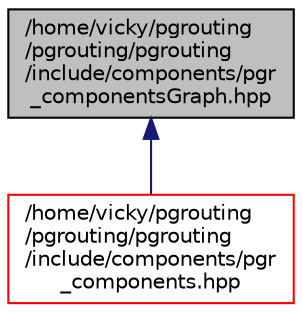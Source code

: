 digraph "/home/vicky/pgrouting/pgrouting/pgrouting/include/components/pgr_componentsGraph.hpp"
{
  edge [fontname="Helvetica",fontsize="10",labelfontname="Helvetica",labelfontsize="10"];
  node [fontname="Helvetica",fontsize="10",shape=record];
  Node1 [label="/home/vicky/pgrouting\l/pgrouting/pgrouting\l/include/components/pgr\l_componentsGraph.hpp",height=0.2,width=0.4,color="black", fillcolor="grey75", style="filled", fontcolor="black"];
  Node1 -> Node2 [dir="back",color="midnightblue",fontsize="10",style="solid",fontname="Helvetica"];
  Node2 [label="/home/vicky/pgrouting\l/pgrouting/pgrouting\l/include/components/pgr\l_components.hpp",height=0.2,width=0.4,color="red", fillcolor="white", style="filled",URL="$pgr__components_8hpp.html"];
}

